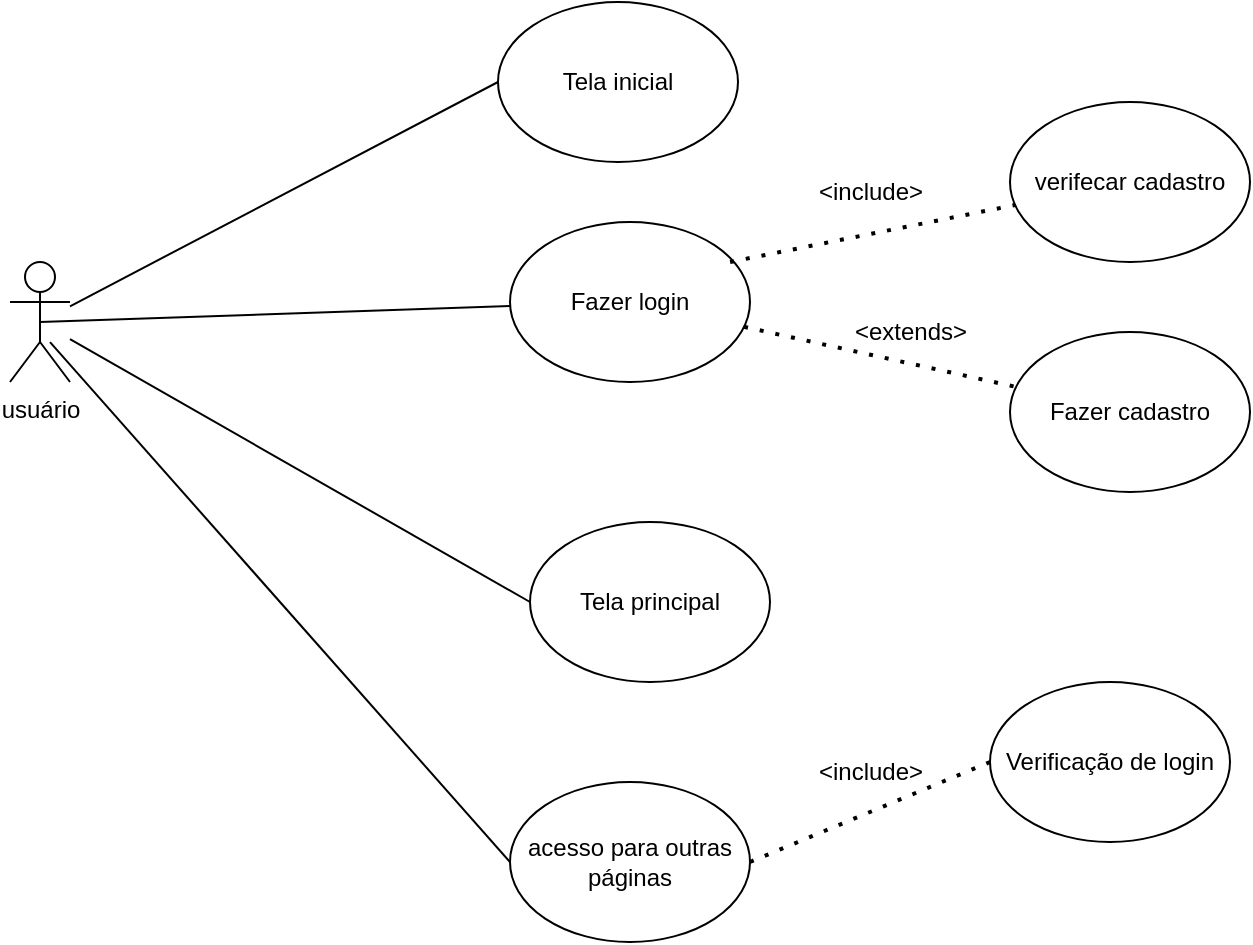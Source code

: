 <mxfile version="22.0.2" type="device">
  <diagram id="C5RBs43oDa-KdzZeNtuy" name="Page-1">
    <mxGraphModel dx="1098" dy="648" grid="1" gridSize="10" guides="1" tooltips="1" connect="1" arrows="1" fold="1" page="1" pageScale="1" pageWidth="827" pageHeight="1169" math="0" shadow="0">
      <root>
        <mxCell id="WIyWlLk6GJQsqaUBKTNV-0" />
        <mxCell id="WIyWlLk6GJQsqaUBKTNV-1" parent="WIyWlLk6GJQsqaUBKTNV-0" />
        <mxCell id="zet1RYWhS9LBd6I1RDHr-0" value="Tela inicial" style="ellipse;whiteSpace=wrap;html=1;" parent="WIyWlLk6GJQsqaUBKTNV-1" vertex="1">
          <mxGeometry x="354" y="50" width="120" height="80" as="geometry" />
        </mxCell>
        <mxCell id="zet1RYWhS9LBd6I1RDHr-1" value="Fazer login" style="ellipse;whiteSpace=wrap;html=1;" parent="WIyWlLk6GJQsqaUBKTNV-1" vertex="1">
          <mxGeometry x="360" y="160" width="120" height="80" as="geometry" />
        </mxCell>
        <mxCell id="zet1RYWhS9LBd6I1RDHr-2" value="Fazer cadastro" style="ellipse;whiteSpace=wrap;html=1;" parent="WIyWlLk6GJQsqaUBKTNV-1" vertex="1">
          <mxGeometry x="610" y="215" width="120" height="80" as="geometry" />
        </mxCell>
        <mxCell id="zet1RYWhS9LBd6I1RDHr-3" value="Tela principal" style="ellipse;whiteSpace=wrap;html=1;" parent="WIyWlLk6GJQsqaUBKTNV-1" vertex="1">
          <mxGeometry x="370" y="310" width="120" height="80" as="geometry" />
        </mxCell>
        <mxCell id="zet1RYWhS9LBd6I1RDHr-4" value="usuário" style="shape=umlActor;verticalLabelPosition=bottom;verticalAlign=top;html=1;outlineConnect=0;" parent="WIyWlLk6GJQsqaUBKTNV-1" vertex="1">
          <mxGeometry x="110" y="180" width="30" height="60" as="geometry" />
        </mxCell>
        <mxCell id="zet1RYWhS9LBd6I1RDHr-6" value="acesso para outras páginas" style="ellipse;whiteSpace=wrap;html=1;" parent="WIyWlLk6GJQsqaUBKTNV-1" vertex="1">
          <mxGeometry x="360" y="440" width="120" height="80" as="geometry" />
        </mxCell>
        <mxCell id="zet1RYWhS9LBd6I1RDHr-7" value="verifecar cadastro" style="ellipse;whiteSpace=wrap;html=1;" parent="WIyWlLk6GJQsqaUBKTNV-1" vertex="1">
          <mxGeometry x="610" y="100" width="120" height="80" as="geometry" />
        </mxCell>
        <mxCell id="zet1RYWhS9LBd6I1RDHr-9" value="" style="endArrow=none;dashed=1;html=1;dashPattern=1 3;strokeWidth=2;rounded=0;exitX=0.917;exitY=0.25;exitDx=0;exitDy=0;exitPerimeter=0;" parent="WIyWlLk6GJQsqaUBKTNV-1" source="zet1RYWhS9LBd6I1RDHr-1" target="zet1RYWhS9LBd6I1RDHr-7" edge="1">
          <mxGeometry width="50" height="50" relative="1" as="geometry">
            <mxPoint x="460" y="220" as="sourcePoint" />
            <mxPoint x="510" y="170" as="targetPoint" />
          </mxGeometry>
        </mxCell>
        <mxCell id="zet1RYWhS9LBd6I1RDHr-10" value="&amp;lt;include&amp;gt;" style="text;html=1;align=center;verticalAlign=middle;resizable=0;points=[];autosize=1;strokeColor=none;fillColor=none;" parent="WIyWlLk6GJQsqaUBKTNV-1" vertex="1">
          <mxGeometry x="500" y="130" width="80" height="30" as="geometry" />
        </mxCell>
        <mxCell id="VIWX8kNUgV0DAMSUNobp-0" value="Verificação de login" style="ellipse;whiteSpace=wrap;html=1;" vertex="1" parent="WIyWlLk6GJQsqaUBKTNV-1">
          <mxGeometry x="600" y="390" width="120" height="80" as="geometry" />
        </mxCell>
        <mxCell id="VIWX8kNUgV0DAMSUNobp-1" value="" style="endArrow=none;dashed=1;html=1;dashPattern=1 3;strokeWidth=2;rounded=0;exitX=1;exitY=0.5;exitDx=0;exitDy=0;entryX=0;entryY=0.5;entryDx=0;entryDy=0;" edge="1" parent="WIyWlLk6GJQsqaUBKTNV-1" source="zet1RYWhS9LBd6I1RDHr-6" target="VIWX8kNUgV0DAMSUNobp-0">
          <mxGeometry width="50" height="50" relative="1" as="geometry">
            <mxPoint x="390" y="360" as="sourcePoint" />
            <mxPoint x="440" y="310" as="targetPoint" />
          </mxGeometry>
        </mxCell>
        <mxCell id="VIWX8kNUgV0DAMSUNobp-2" value="&amp;lt;include&amp;gt;" style="text;html=1;align=center;verticalAlign=middle;resizable=0;points=[];autosize=1;strokeColor=none;fillColor=none;" vertex="1" parent="WIyWlLk6GJQsqaUBKTNV-1">
          <mxGeometry x="500" y="420" width="80" height="30" as="geometry" />
        </mxCell>
        <mxCell id="VIWX8kNUgV0DAMSUNobp-4" value="" style="endArrow=none;html=1;rounded=0;entryX=0;entryY=0.5;entryDx=0;entryDy=0;" edge="1" parent="WIyWlLk6GJQsqaUBKTNV-1" source="zet1RYWhS9LBd6I1RDHr-4" target="zet1RYWhS9LBd6I1RDHr-0">
          <mxGeometry width="50" height="50" relative="1" as="geometry">
            <mxPoint x="140" y="200" as="sourcePoint" />
            <mxPoint x="190" y="150" as="targetPoint" />
          </mxGeometry>
        </mxCell>
        <mxCell id="VIWX8kNUgV0DAMSUNobp-5" value="" style="endArrow=none;html=1;rounded=0;exitX=0.5;exitY=0.5;exitDx=0;exitDy=0;exitPerimeter=0;" edge="1" parent="WIyWlLk6GJQsqaUBKTNV-1" source="zet1RYWhS9LBd6I1RDHr-4" target="zet1RYWhS9LBd6I1RDHr-1">
          <mxGeometry width="50" height="50" relative="1" as="geometry">
            <mxPoint x="180" y="250" as="sourcePoint" />
            <mxPoint x="230" y="200" as="targetPoint" />
          </mxGeometry>
        </mxCell>
        <mxCell id="VIWX8kNUgV0DAMSUNobp-6" value="" style="endArrow=none;html=1;rounded=0;entryX=0;entryY=0.5;entryDx=0;entryDy=0;" edge="1" parent="WIyWlLk6GJQsqaUBKTNV-1" source="zet1RYWhS9LBd6I1RDHr-4" target="zet1RYWhS9LBd6I1RDHr-3">
          <mxGeometry width="50" height="50" relative="1" as="geometry">
            <mxPoint x="390" y="360" as="sourcePoint" />
            <mxPoint x="330" y="350" as="targetPoint" />
          </mxGeometry>
        </mxCell>
        <mxCell id="VIWX8kNUgV0DAMSUNobp-8" value="" style="endArrow=none;html=1;rounded=0;entryX=0.667;entryY=0.667;entryDx=0;entryDy=0;entryPerimeter=0;exitX=0;exitY=0.5;exitDx=0;exitDy=0;" edge="1" parent="WIyWlLk6GJQsqaUBKTNV-1" source="zet1RYWhS9LBd6I1RDHr-6" target="zet1RYWhS9LBd6I1RDHr-4">
          <mxGeometry width="50" height="50" relative="1" as="geometry">
            <mxPoint x="300" y="480" as="sourcePoint" />
            <mxPoint x="150" y="360" as="targetPoint" />
          </mxGeometry>
        </mxCell>
        <mxCell id="VIWX8kNUgV0DAMSUNobp-9" value="" style="endArrow=none;dashed=1;html=1;dashPattern=1 3;strokeWidth=2;rounded=0;" edge="1" parent="WIyWlLk6GJQsqaUBKTNV-1" source="zet1RYWhS9LBd6I1RDHr-1" target="zet1RYWhS9LBd6I1RDHr-2">
          <mxGeometry width="50" height="50" relative="1" as="geometry">
            <mxPoint x="390" y="360" as="sourcePoint" />
            <mxPoint x="440" y="310" as="targetPoint" />
          </mxGeometry>
        </mxCell>
        <mxCell id="VIWX8kNUgV0DAMSUNobp-10" value="&amp;lt;extends&amp;gt;" style="text;html=1;align=center;verticalAlign=middle;resizable=0;points=[];autosize=1;strokeColor=none;fillColor=none;" vertex="1" parent="WIyWlLk6GJQsqaUBKTNV-1">
          <mxGeometry x="520" y="200" width="80" height="30" as="geometry" />
        </mxCell>
      </root>
    </mxGraphModel>
  </diagram>
</mxfile>
